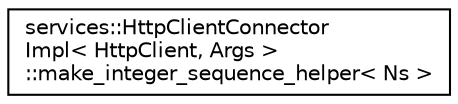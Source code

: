 digraph "Graphical Class Hierarchy"
{
 // INTERACTIVE_SVG=YES
  edge [fontname="Helvetica",fontsize="10",labelfontname="Helvetica",labelfontsize="10"];
  node [fontname="Helvetica",fontsize="10",shape=record];
  rankdir="LR";
  Node0 [label="services::HttpClientConnector\lImpl\< HttpClient, Args \>\l::make_integer_sequence_helper\< Ns \>",height=0.2,width=0.4,color="black", fillcolor="white", style="filled",URL="$d1/d2b/structservices_1_1_http_client_connector_impl_1_1make__integer__sequence__helper.html"];
}
